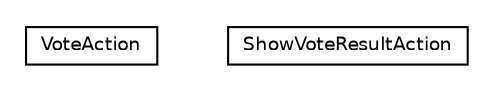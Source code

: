 #!/usr/local/bin/dot
#
# Class diagram 
# Generated by UmlGraph version 4.6 (http://www.spinellis.gr/sw/umlgraph)
#

digraph G {
	edge [fontname="Helvetica",fontsize=10,labelfontname="Helvetica",labelfontsize=10];
	node [fontname="Helvetica",fontsize=10,shape=plaintext];
	// net.chrissearle.flickrvote.web.vote.VoteAction
	c488 [label=<<table border="0" cellborder="1" cellspacing="0" cellpadding="2" port="p" href="./VoteAction.html">
		<tr><td><table border="0" cellspacing="0" cellpadding="1">
			<tr><td> VoteAction </td></tr>
		</table></td></tr>
		</table>>, fontname="Helvetica", fontcolor="black", fontsize=9.0];
	// net.chrissearle.flickrvote.web.vote.ShowVoteResultAction
	c489 [label=<<table border="0" cellborder="1" cellspacing="0" cellpadding="2" port="p" href="./ShowVoteResultAction.html">
		<tr><td><table border="0" cellspacing="0" cellpadding="1">
			<tr><td> ShowVoteResultAction </td></tr>
		</table></td></tr>
		</table>>, fontname="Helvetica", fontcolor="black", fontsize=9.0];
}

